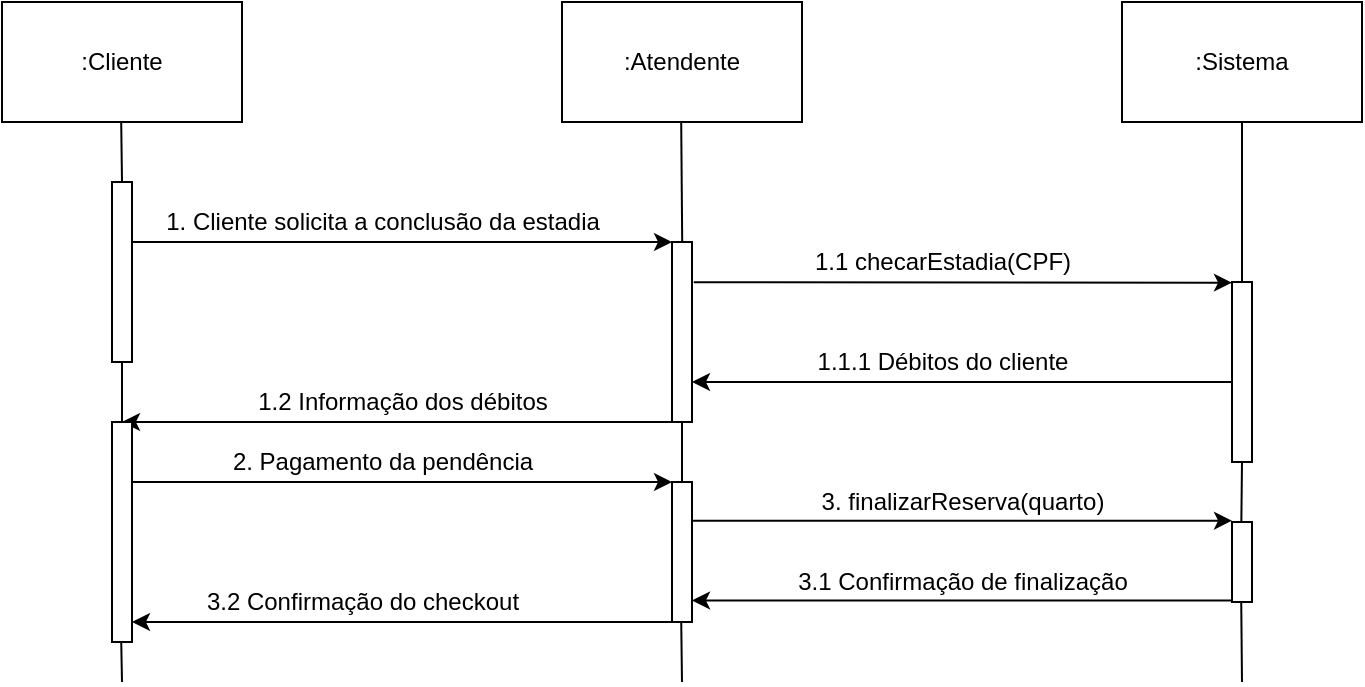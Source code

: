 <mxfile version="20.0.2" type="device"><diagram id="JcB4AoaDVqTouLbzVeP7" name="Page-1"><mxGraphModel dx="782" dy="597" grid="1" gridSize="10" guides="1" tooltips="1" connect="1" arrows="1" fold="1" page="1" pageScale="1" pageWidth="827" pageHeight="1169" math="0" shadow="0"><root><mxCell id="0"/><mxCell id="1" parent="0"/><mxCell id="2WdOGQC3QuCLFB-xZs7w-1" value=":Atendente" style="rounded=0;whiteSpace=wrap;html=1;" parent="1" vertex="1"><mxGeometry x="370" y="100" width="120" height="60" as="geometry"/></mxCell><mxCell id="2WdOGQC3QuCLFB-xZs7w-6" value=":Sistema" style="rounded=0;whiteSpace=wrap;html=1;" parent="1" vertex="1"><mxGeometry x="650" y="100" width="120" height="60" as="geometry"/></mxCell><mxCell id="2WdOGQC3QuCLFB-xZs7w-33" value=":Cliente" style="rounded=0;whiteSpace=wrap;html=1;" parent="1" vertex="1"><mxGeometry x="90" y="100" width="120" height="60" as="geometry"/></mxCell><mxCell id="2WdOGQC3QuCLFB-xZs7w-35" value="" style="endArrow=none;html=1;rounded=0;entryX=0.5;entryY=1;entryDx=0;entryDy=0;" parent="1" target="2WdOGQC3QuCLFB-xZs7w-6" edge="1"><mxGeometry width="50" height="50" relative="1" as="geometry"><mxPoint x="710" y="240" as="sourcePoint"/><mxPoint x="709.6" y="170" as="targetPoint"/></mxGeometry></mxCell><mxCell id="2WdOGQC3QuCLFB-xZs7w-36" value="" style="endArrow=none;html=1;rounded=0;" parent="1" edge="1"><mxGeometry width="50" height="50" relative="1" as="geometry"><mxPoint x="430.1" y="220" as="sourcePoint"/><mxPoint x="429.6" y="160" as="targetPoint"/></mxGeometry></mxCell><mxCell id="2WdOGQC3QuCLFB-xZs7w-37" value="" style="endArrow=none;html=1;rounded=0;" parent="1" edge="1"><mxGeometry width="50" height="50" relative="1" as="geometry"><mxPoint x="150" y="190" as="sourcePoint"/><mxPoint x="149.6" y="160" as="targetPoint"/></mxGeometry></mxCell><mxCell id="2WdOGQC3QuCLFB-xZs7w-38" value="" style="rounded=0;whiteSpace=wrap;html=1;" parent="1" vertex="1"><mxGeometry x="145" y="190" width="10" height="90" as="geometry"/></mxCell><mxCell id="2WdOGQC3QuCLFB-xZs7w-39" value="" style="endArrow=classic;html=1;rounded=0;" parent="1" edge="1"><mxGeometry width="50" height="50" relative="1" as="geometry"><mxPoint x="155" y="220" as="sourcePoint"/><mxPoint x="425" y="220" as="targetPoint"/></mxGeometry></mxCell><mxCell id="2WdOGQC3QuCLFB-xZs7w-40" value="" style="rounded=0;whiteSpace=wrap;html=1;" parent="1" vertex="1"><mxGeometry x="425" y="220" width="10" height="90" as="geometry"/></mxCell><mxCell id="2WdOGQC3QuCLFB-xZs7w-41" value="1. Cliente solicita a conclusão da estadia" style="text;html=1;align=center;verticalAlign=middle;resizable=0;points=[];autosize=1;strokeColor=none;fillColor=none;" parent="1" vertex="1"><mxGeometry x="165" y="200" width="230" height="20" as="geometry"/></mxCell><mxCell id="2WdOGQC3QuCLFB-xZs7w-42" value="" style="endArrow=classic;html=1;rounded=0;exitX=1.089;exitY=0.223;exitDx=0;exitDy=0;exitPerimeter=0;" parent="1" source="2WdOGQC3QuCLFB-xZs7w-40" edge="1"><mxGeometry width="50" height="50" relative="1" as="geometry"><mxPoint x="445" y="240" as="sourcePoint"/><mxPoint x="705" y="240.33" as="targetPoint"/></mxGeometry></mxCell><mxCell id="2WdOGQC3QuCLFB-xZs7w-43" value="" style="rounded=0;whiteSpace=wrap;html=1;" parent="1" vertex="1"><mxGeometry x="705" y="240" width="10" height="90" as="geometry"/></mxCell><mxCell id="2WdOGQC3QuCLFB-xZs7w-45" value="1.1 checarEstadia(CPF)" style="text;html=1;align=center;verticalAlign=middle;resizable=0;points=[];autosize=1;strokeColor=none;fillColor=none;" parent="1" vertex="1"><mxGeometry x="490" y="220" width="140" height="20" as="geometry"/></mxCell><mxCell id="2WdOGQC3QuCLFB-xZs7w-46" value="" style="endArrow=classic;html=1;rounded=0;" parent="1" edge="1"><mxGeometry width="50" height="50" relative="1" as="geometry"><mxPoint x="705" y="290" as="sourcePoint"/><mxPoint x="435" y="290" as="targetPoint"/></mxGeometry></mxCell><mxCell id="2WdOGQC3QuCLFB-xZs7w-47" value="1.1.1 Débitos do cliente" style="text;html=1;align=center;verticalAlign=middle;resizable=0;points=[];autosize=1;strokeColor=none;fillColor=none;" parent="1" vertex="1"><mxGeometry x="490" y="270" width="140" height="20" as="geometry"/></mxCell><mxCell id="2WdOGQC3QuCLFB-xZs7w-48" value="" style="endArrow=none;html=1;rounded=0;" parent="1" edge="1"><mxGeometry width="50" height="50" relative="1" as="geometry"><mxPoint x="150" y="310" as="sourcePoint"/><mxPoint x="150" y="280" as="targetPoint"/></mxGeometry></mxCell><mxCell id="2WdOGQC3QuCLFB-xZs7w-49" value="" style="endArrow=classic;html=1;rounded=0;" parent="1" edge="1"><mxGeometry width="50" height="50" relative="1" as="geometry"><mxPoint x="425" y="310" as="sourcePoint"/><mxPoint x="150" y="310" as="targetPoint"/></mxGeometry></mxCell><mxCell id="2WdOGQC3QuCLFB-xZs7w-50" value="" style="rounded=0;whiteSpace=wrap;html=1;" parent="1" vertex="1"><mxGeometry x="145" y="310" width="10" height="110" as="geometry"/></mxCell><mxCell id="2WdOGQC3QuCLFB-xZs7w-51" value="1.2 Informação dos débitos" style="text;html=1;align=center;verticalAlign=middle;resizable=0;points=[];autosize=1;strokeColor=none;fillColor=none;" parent="1" vertex="1"><mxGeometry x="210" y="290" width="160" height="20" as="geometry"/></mxCell><mxCell id="2WdOGQC3QuCLFB-xZs7w-52" value="" style="endArrow=classic;html=1;rounded=0;" parent="1" edge="1"><mxGeometry width="50" height="50" relative="1" as="geometry"><mxPoint x="155" y="340" as="sourcePoint"/><mxPoint x="425" y="340" as="targetPoint"/></mxGeometry></mxCell><mxCell id="2WdOGQC3QuCLFB-xZs7w-53" value="2. Pagamento da pendência" style="text;html=1;align=center;verticalAlign=middle;resizable=0;points=[];autosize=1;strokeColor=none;fillColor=none;" parent="1" vertex="1"><mxGeometry x="195" y="320" width="170" height="20" as="geometry"/></mxCell><mxCell id="2WdOGQC3QuCLFB-xZs7w-54" value="" style="endArrow=none;html=1;rounded=0;" parent="1" edge="1"><mxGeometry width="50" height="50" relative="1" as="geometry"><mxPoint x="430" y="340" as="sourcePoint"/><mxPoint x="430" y="310" as="targetPoint"/></mxGeometry></mxCell><mxCell id="2WdOGQC3QuCLFB-xZs7w-55" value="" style="rounded=0;whiteSpace=wrap;html=1;" parent="1" vertex="1"><mxGeometry x="425" y="340" width="10" height="70" as="geometry"/></mxCell><mxCell id="2WdOGQC3QuCLFB-xZs7w-56" value="" style="endArrow=classic;html=1;rounded=0;" parent="1" edge="1"><mxGeometry width="50" height="50" relative="1" as="geometry"><mxPoint x="435" y="359.33" as="sourcePoint"/><mxPoint x="705" y="359.33" as="targetPoint"/></mxGeometry></mxCell><mxCell id="2WdOGQC3QuCLFB-xZs7w-57" value="3. finalizarReserva(quarto)" style="text;html=1;align=center;verticalAlign=middle;resizable=0;points=[];autosize=1;strokeColor=none;fillColor=none;" parent="1" vertex="1"><mxGeometry x="490" y="340" width="160" height="20" as="geometry"/></mxCell><mxCell id="2WdOGQC3QuCLFB-xZs7w-59" value="" style="endArrow=none;html=1;rounded=0;entryX=0.5;entryY=1;entryDx=0;entryDy=0;" parent="1" target="2WdOGQC3QuCLFB-xZs7w-43" edge="1"><mxGeometry width="50" height="50" relative="1" as="geometry"><mxPoint x="709.67" y="360" as="sourcePoint"/><mxPoint x="709.67" y="340" as="targetPoint"/></mxGeometry></mxCell><mxCell id="2WdOGQC3QuCLFB-xZs7w-60" value="" style="rounded=0;whiteSpace=wrap;html=1;" parent="1" vertex="1"><mxGeometry x="705" y="360" width="10" height="40" as="geometry"/></mxCell><mxCell id="2WdOGQC3QuCLFB-xZs7w-64" value="" style="endArrow=classic;html=1;rounded=0;" parent="1" edge="1"><mxGeometry width="50" height="50" relative="1" as="geometry"><mxPoint x="705" y="399.23" as="sourcePoint"/><mxPoint x="435" y="399.23" as="targetPoint"/></mxGeometry></mxCell><mxCell id="2WdOGQC3QuCLFB-xZs7w-65" value="3.1 Confirmação de finalização" style="text;html=1;align=center;verticalAlign=middle;resizable=0;points=[];autosize=1;strokeColor=none;fillColor=none;" parent="1" vertex="1"><mxGeometry x="480" y="380" width="180" height="20" as="geometry"/></mxCell><mxCell id="2WdOGQC3QuCLFB-xZs7w-66" value="" style="endArrow=classic;html=1;rounded=0;" parent="1" edge="1"><mxGeometry width="50" height="50" relative="1" as="geometry"><mxPoint x="425" y="410" as="sourcePoint"/><mxPoint x="155" y="410" as="targetPoint"/></mxGeometry></mxCell><mxCell id="2WdOGQC3QuCLFB-xZs7w-67" value="3.2 Confirmação do checkout" style="text;html=1;align=center;verticalAlign=middle;resizable=0;points=[];autosize=1;strokeColor=none;fillColor=none;" parent="1" vertex="1"><mxGeometry x="185" y="390" width="170" height="20" as="geometry"/></mxCell><mxCell id="2WdOGQC3QuCLFB-xZs7w-68" value="" style="endArrow=none;html=1;rounded=0;" parent="1" edge="1"><mxGeometry width="50" height="50" relative="1" as="geometry"><mxPoint x="710" y="440" as="sourcePoint"/><mxPoint x="709.62" y="400" as="targetPoint"/></mxGeometry></mxCell><mxCell id="2WdOGQC3QuCLFB-xZs7w-69" value="" style="endArrow=none;html=1;rounded=0;" parent="1" edge="1"><mxGeometry width="50" height="50" relative="1" as="geometry"><mxPoint x="430" y="440" as="sourcePoint"/><mxPoint x="429.62" y="410" as="targetPoint"/></mxGeometry></mxCell><mxCell id="2WdOGQC3QuCLFB-xZs7w-70" value="" style="endArrow=none;html=1;rounded=0;" parent="1" edge="1"><mxGeometry width="50" height="50" relative="1" as="geometry"><mxPoint x="150" y="440" as="sourcePoint"/><mxPoint x="149.62" y="420" as="targetPoint"/></mxGeometry></mxCell></root></mxGraphModel></diagram></mxfile>